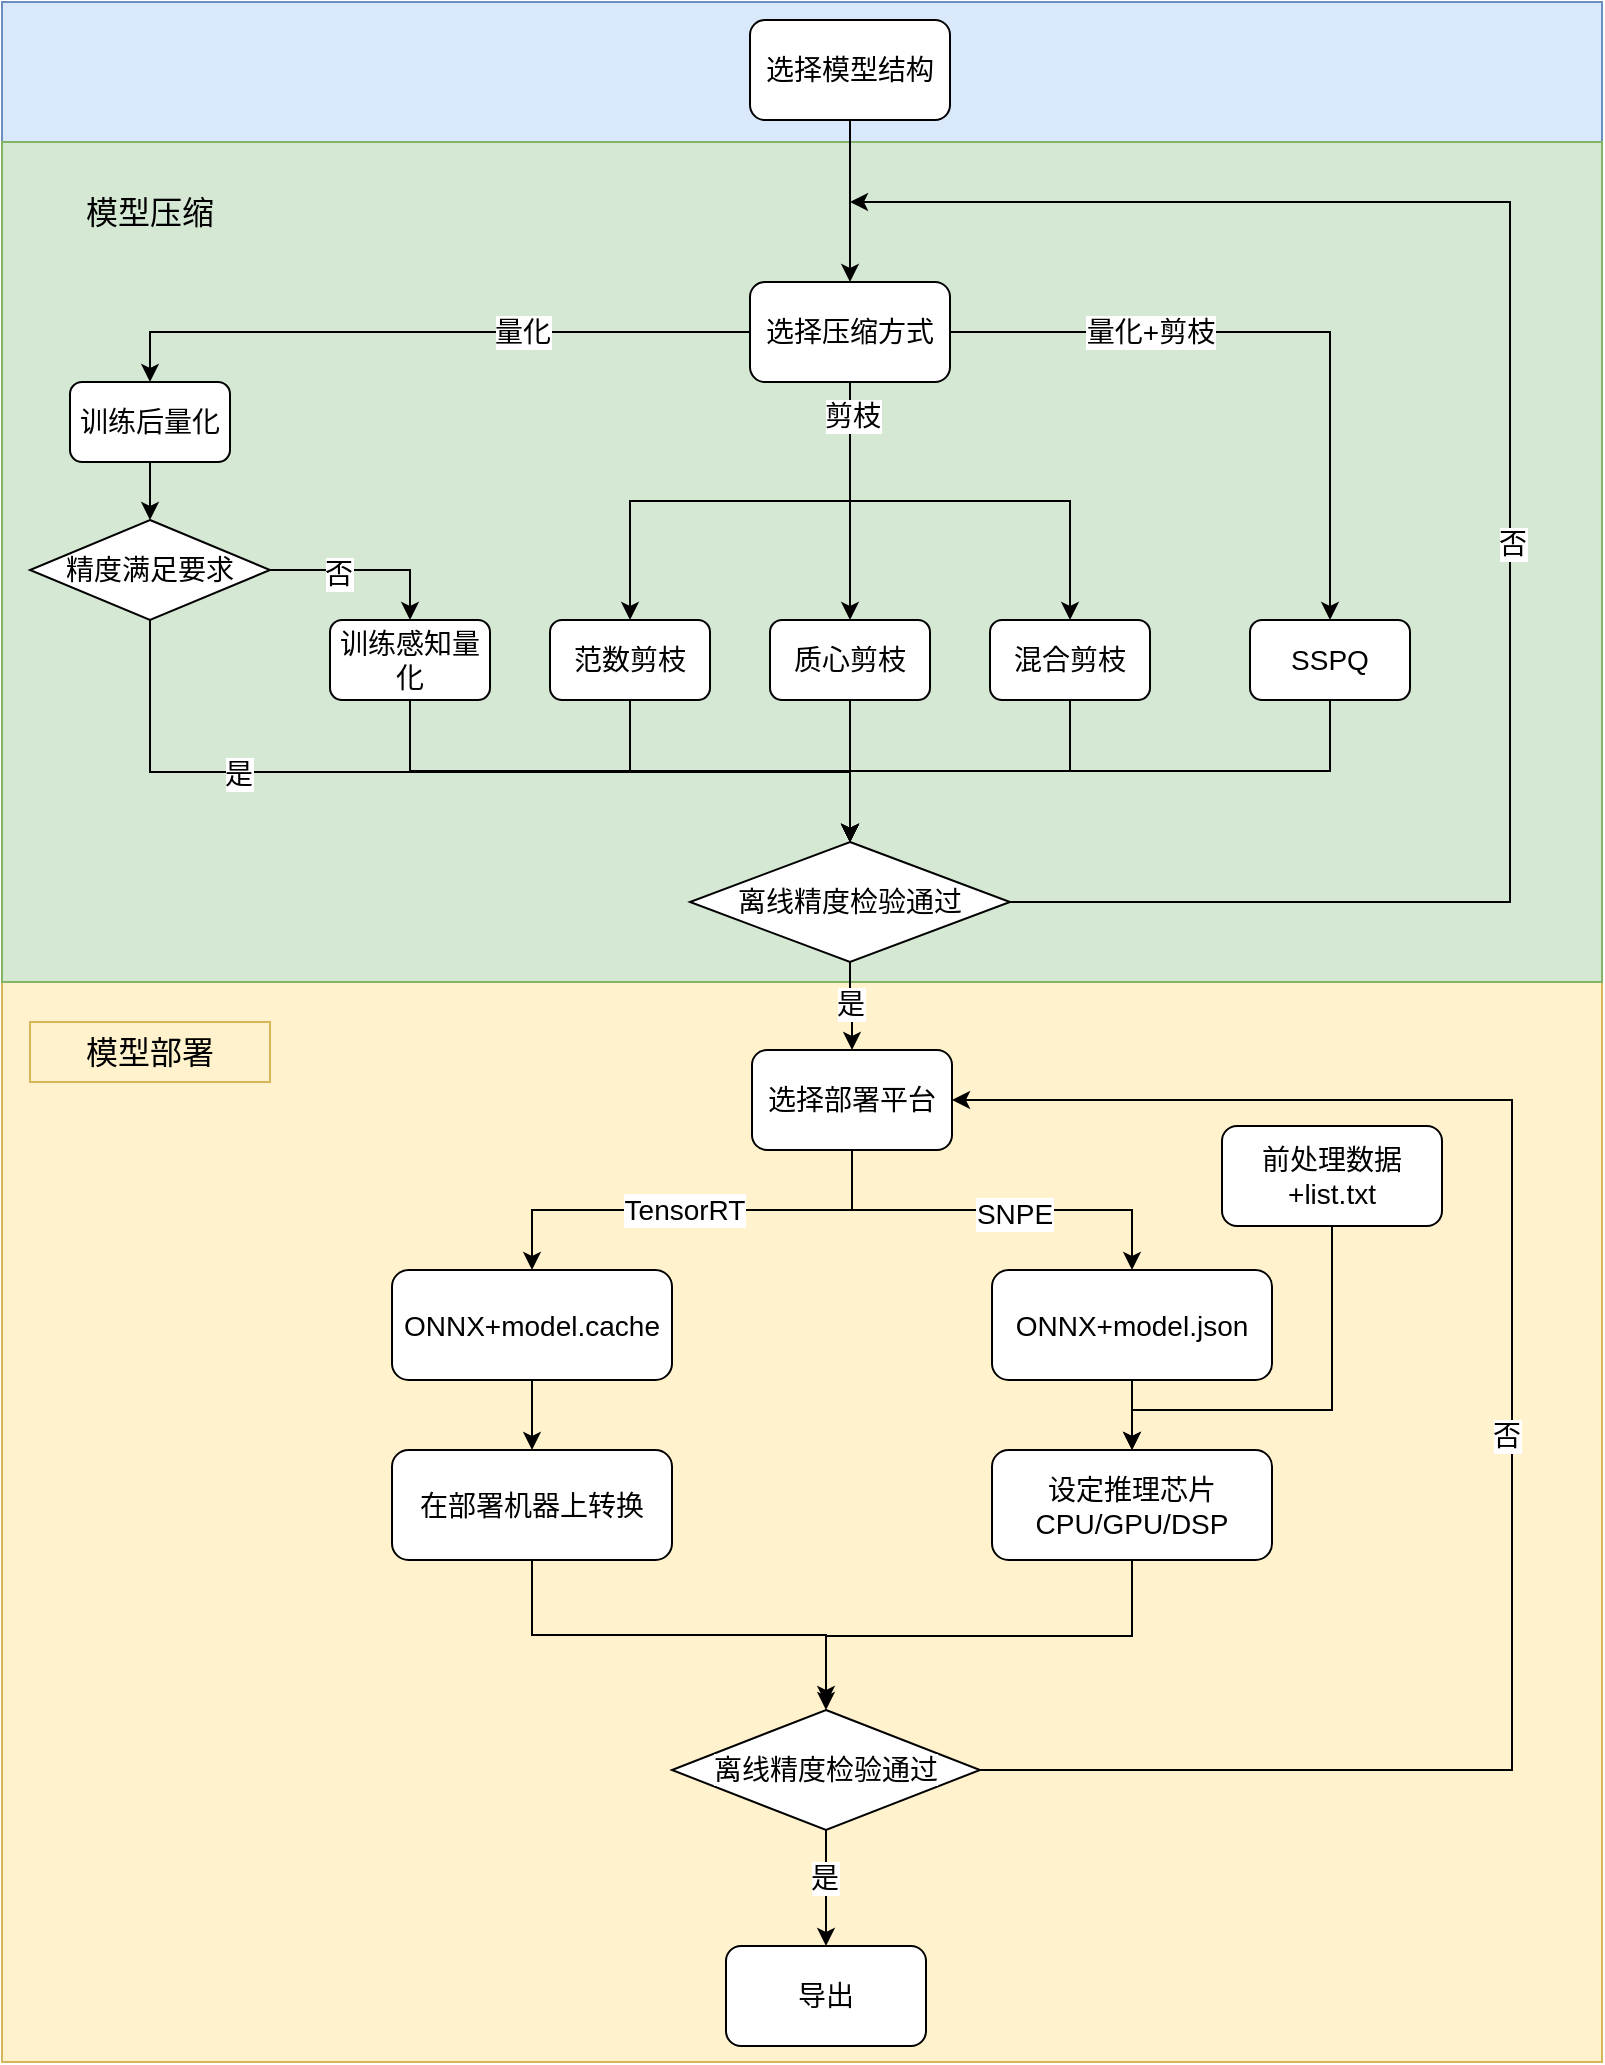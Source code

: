 <mxfile version="22.1.5" type="github">
  <diagram id="C5RBs43oDa-KdzZeNtuy" name="Page-1">
    <mxGraphModel dx="3176" dy="1728" grid="1" gridSize="10" guides="1" tooltips="1" connect="1" arrows="1" fold="1" page="1" pageScale="1" pageWidth="827" pageHeight="1169" math="0" shadow="0">
      <root>
        <mxCell id="WIyWlLk6GJQsqaUBKTNV-0" />
        <mxCell id="WIyWlLk6GJQsqaUBKTNV-1" parent="WIyWlLk6GJQsqaUBKTNV-0" />
        <mxCell id="GpY7oIjIW6ynRtPaVV7O-5" value="" style="rounded=0;whiteSpace=wrap;html=1;fillColor=#dae8fc;strokeColor=#6c8ebf;" vertex="1" parent="WIyWlLk6GJQsqaUBKTNV-1">
          <mxGeometry x="10" y="10" width="800" height="70" as="geometry" />
        </mxCell>
        <mxCell id="GpY7oIjIW6ynRtPaVV7O-3" value="" style="rounded=0;whiteSpace=wrap;html=1;fillColor=#fff2cc;strokeColor=#d6b656;" vertex="1" parent="WIyWlLk6GJQsqaUBKTNV-1">
          <mxGeometry x="10" y="500" width="800" height="540" as="geometry" />
        </mxCell>
        <mxCell id="GpY7oIjIW6ynRtPaVV7O-4" value="&lt;font style=&quot;font-size: 16px;&quot;&gt;模型部署&lt;/font&gt;" style="text;html=1;strokeColor=#d6b656;fillColor=#fff2cc;align=center;verticalAlign=middle;whiteSpace=wrap;rounded=0;" vertex="1" parent="WIyWlLk6GJQsqaUBKTNV-1">
          <mxGeometry x="24" y="520" width="120" height="30" as="geometry" />
        </mxCell>
        <mxCell id="GpY7oIjIW6ynRtPaVV7O-1" value="" style="rounded=0;whiteSpace=wrap;html=1;fillColor=#d5e8d4;strokeColor=#82b366;" vertex="1" parent="WIyWlLk6GJQsqaUBKTNV-1">
          <mxGeometry x="10" y="80" width="800" height="420" as="geometry" />
        </mxCell>
        <mxCell id="suH5oq-tq_7NZO9bl-A2-20" value="量化" style="edgeStyle=orthogonalEdgeStyle;rounded=0;orthogonalLoop=1;jettySize=auto;html=1;entryX=0.5;entryY=0;entryDx=0;entryDy=0;fontSize=14;" parent="WIyWlLk6GJQsqaUBKTNV-1" source="suH5oq-tq_7NZO9bl-A2-4" target="suH5oq-tq_7NZO9bl-A2-5" edge="1">
          <mxGeometry x="-0.294" relative="1" as="geometry">
            <mxPoint as="offset" />
          </mxGeometry>
        </mxCell>
        <mxCell id="suH5oq-tq_7NZO9bl-A2-29" style="edgeStyle=orthogonalEdgeStyle;rounded=0;orthogonalLoop=1;jettySize=auto;html=1;exitX=0.5;exitY=1;exitDx=0;exitDy=0;entryX=0.5;entryY=0;entryDx=0;entryDy=0;fontSize=14;" parent="WIyWlLk6GJQsqaUBKTNV-1" source="suH5oq-tq_7NZO9bl-A2-4" target="suH5oq-tq_7NZO9bl-A2-26" edge="1">
          <mxGeometry relative="1" as="geometry" />
        </mxCell>
        <mxCell id="suH5oq-tq_7NZO9bl-A2-30" style="edgeStyle=orthogonalEdgeStyle;rounded=0;orthogonalLoop=1;jettySize=auto;html=1;exitX=0.5;exitY=1;exitDx=0;exitDy=0;entryX=0.5;entryY=0;entryDx=0;entryDy=0;fontSize=14;" parent="WIyWlLk6GJQsqaUBKTNV-1" source="suH5oq-tq_7NZO9bl-A2-4" target="suH5oq-tq_7NZO9bl-A2-28" edge="1">
          <mxGeometry relative="1" as="geometry" />
        </mxCell>
        <mxCell id="suH5oq-tq_7NZO9bl-A2-31" style="edgeStyle=orthogonalEdgeStyle;rounded=0;orthogonalLoop=1;jettySize=auto;html=1;exitX=0.5;exitY=1;exitDx=0;exitDy=0;entryX=0.5;entryY=0;entryDx=0;entryDy=0;fontSize=14;" parent="WIyWlLk6GJQsqaUBKTNV-1" source="suH5oq-tq_7NZO9bl-A2-4" target="suH5oq-tq_7NZO9bl-A2-27" edge="1">
          <mxGeometry relative="1" as="geometry" />
        </mxCell>
        <mxCell id="suH5oq-tq_7NZO9bl-A2-32" value="剪枝" style="edgeLabel;html=1;align=center;verticalAlign=middle;resizable=0;points=[];fontSize=14;" parent="suH5oq-tq_7NZO9bl-A2-31" vertex="1" connectable="0">
          <mxGeometry x="-0.858" y="1" relative="1" as="geometry">
            <mxPoint as="offset" />
          </mxGeometry>
        </mxCell>
        <mxCell id="suH5oq-tq_7NZO9bl-A2-34" style="edgeStyle=orthogonalEdgeStyle;rounded=0;orthogonalLoop=1;jettySize=auto;html=1;exitX=1;exitY=0.5;exitDx=0;exitDy=0;entryX=0.5;entryY=0;entryDx=0;entryDy=0;fontSize=14;" parent="WIyWlLk6GJQsqaUBKTNV-1" source="suH5oq-tq_7NZO9bl-A2-4" target="suH5oq-tq_7NZO9bl-A2-33" edge="1">
          <mxGeometry relative="1" as="geometry" />
        </mxCell>
        <mxCell id="suH5oq-tq_7NZO9bl-A2-35" value="量化+剪枝" style="edgeLabel;html=1;align=center;verticalAlign=middle;resizable=0;points=[];fontSize=14;" parent="suH5oq-tq_7NZO9bl-A2-34" vertex="1" connectable="0">
          <mxGeometry x="-0.128" y="-3" relative="1" as="geometry">
            <mxPoint x="-46" y="-3" as="offset" />
          </mxGeometry>
        </mxCell>
        <mxCell id="suH5oq-tq_7NZO9bl-A2-4" value="选择压缩方式" style="rounded=1;whiteSpace=wrap;html=1;fontSize=14;" parent="WIyWlLk6GJQsqaUBKTNV-1" vertex="1">
          <mxGeometry x="384" y="150" width="100" height="50" as="geometry" />
        </mxCell>
        <mxCell id="suH5oq-tq_7NZO9bl-A2-99" style="edgeStyle=orthogonalEdgeStyle;rounded=0;orthogonalLoop=1;jettySize=auto;html=1;exitX=0.5;exitY=1;exitDx=0;exitDy=0;entryX=0.5;entryY=0;entryDx=0;entryDy=0;" parent="WIyWlLk6GJQsqaUBKTNV-1" source="suH5oq-tq_7NZO9bl-A2-5" target="suH5oq-tq_7NZO9bl-A2-97" edge="1">
          <mxGeometry relative="1" as="geometry" />
        </mxCell>
        <mxCell id="suH5oq-tq_7NZO9bl-A2-5" value="训练后量化" style="rounded=1;whiteSpace=wrap;html=1;fontSize=14;" parent="WIyWlLk6GJQsqaUBKTNV-1" vertex="1">
          <mxGeometry x="44" y="200" width="80" height="40" as="geometry" />
        </mxCell>
        <mxCell id="suH5oq-tq_7NZO9bl-A2-73" style="edgeStyle=orthogonalEdgeStyle;rounded=0;orthogonalLoop=1;jettySize=auto;html=1;exitX=0.5;exitY=1;exitDx=0;exitDy=0;entryX=0.5;entryY=0;entryDx=0;entryDy=0;fontSize=14;" parent="WIyWlLk6GJQsqaUBKTNV-1" source="suH5oq-tq_7NZO9bl-A2-19" target="suH5oq-tq_7NZO9bl-A2-72" edge="1">
          <mxGeometry relative="1" as="geometry" />
        </mxCell>
        <mxCell id="suH5oq-tq_7NZO9bl-A2-19" value="训练感知量化" style="rounded=1;whiteSpace=wrap;html=1;fontSize=14;" parent="WIyWlLk6GJQsqaUBKTNV-1" vertex="1">
          <mxGeometry x="174" y="319" width="80" height="40" as="geometry" />
        </mxCell>
        <mxCell id="suH5oq-tq_7NZO9bl-A2-23" style="edgeStyle=orthogonalEdgeStyle;rounded=0;orthogonalLoop=1;jettySize=auto;html=1;entryX=0.5;entryY=0;entryDx=0;entryDy=0;fontSize=14;" parent="WIyWlLk6GJQsqaUBKTNV-1" source="suH5oq-tq_7NZO9bl-A2-22" target="suH5oq-tq_7NZO9bl-A2-4" edge="1">
          <mxGeometry relative="1" as="geometry" />
        </mxCell>
        <mxCell id="suH5oq-tq_7NZO9bl-A2-22" value="选择模型结构" style="rounded=1;whiteSpace=wrap;html=1;fontSize=14;" parent="WIyWlLk6GJQsqaUBKTNV-1" vertex="1">
          <mxGeometry x="384" y="19" width="100" height="50" as="geometry" />
        </mxCell>
        <mxCell id="suH5oq-tq_7NZO9bl-A2-44" style="edgeStyle=orthogonalEdgeStyle;rounded=0;orthogonalLoop=1;jettySize=auto;html=1;exitX=0.5;exitY=1;exitDx=0;exitDy=0;entryX=0.5;entryY=0;entryDx=0;entryDy=0;fontSize=14;" parent="WIyWlLk6GJQsqaUBKTNV-1" source="suH5oq-tq_7NZO9bl-A2-26" target="suH5oq-tq_7NZO9bl-A2-72" edge="1">
          <mxGeometry relative="1" as="geometry" />
        </mxCell>
        <mxCell id="suH5oq-tq_7NZO9bl-A2-26" value="范数剪枝" style="rounded=1;whiteSpace=wrap;html=1;fontSize=14;" parent="WIyWlLk6GJQsqaUBKTNV-1" vertex="1">
          <mxGeometry x="284" y="319" width="80" height="40" as="geometry" />
        </mxCell>
        <mxCell id="suH5oq-tq_7NZO9bl-A2-45" style="edgeStyle=orthogonalEdgeStyle;rounded=0;orthogonalLoop=1;jettySize=auto;html=1;exitX=0.5;exitY=1;exitDx=0;exitDy=0;entryX=0.5;entryY=0;entryDx=0;entryDy=0;fontSize=14;" parent="WIyWlLk6GJQsqaUBKTNV-1" source="suH5oq-tq_7NZO9bl-A2-27" target="suH5oq-tq_7NZO9bl-A2-72" edge="1">
          <mxGeometry relative="1" as="geometry" />
        </mxCell>
        <mxCell id="suH5oq-tq_7NZO9bl-A2-27" value="混合剪枝" style="rounded=1;whiteSpace=wrap;html=1;fontSize=14;" parent="WIyWlLk6GJQsqaUBKTNV-1" vertex="1">
          <mxGeometry x="504" y="319" width="80" height="40" as="geometry" />
        </mxCell>
        <mxCell id="suH5oq-tq_7NZO9bl-A2-64" style="edgeStyle=orthogonalEdgeStyle;rounded=0;orthogonalLoop=1;jettySize=auto;html=1;exitX=0.5;exitY=1;exitDx=0;exitDy=0;entryX=0.5;entryY=0;entryDx=0;entryDy=0;fontSize=14;" parent="WIyWlLk6GJQsqaUBKTNV-1" source="suH5oq-tq_7NZO9bl-A2-28" target="suH5oq-tq_7NZO9bl-A2-72" edge="1">
          <mxGeometry relative="1" as="geometry" />
        </mxCell>
        <mxCell id="suH5oq-tq_7NZO9bl-A2-28" value="质心剪枝" style="rounded=1;whiteSpace=wrap;html=1;fontSize=14;" parent="WIyWlLk6GJQsqaUBKTNV-1" vertex="1">
          <mxGeometry x="394" y="319" width="80" height="40" as="geometry" />
        </mxCell>
        <mxCell id="suH5oq-tq_7NZO9bl-A2-65" style="edgeStyle=orthogonalEdgeStyle;rounded=0;orthogonalLoop=1;jettySize=auto;html=1;exitX=0.5;exitY=1;exitDx=0;exitDy=0;entryX=0.5;entryY=0;entryDx=0;entryDy=0;fontSize=14;" parent="WIyWlLk6GJQsqaUBKTNV-1" source="suH5oq-tq_7NZO9bl-A2-33" target="suH5oq-tq_7NZO9bl-A2-72" edge="1">
          <mxGeometry relative="1" as="geometry" />
        </mxCell>
        <mxCell id="suH5oq-tq_7NZO9bl-A2-33" value="SSPQ" style="rounded=1;whiteSpace=wrap;html=1;fontSize=14;" parent="WIyWlLk6GJQsqaUBKTNV-1" vertex="1">
          <mxGeometry x="634" y="319" width="80" height="40" as="geometry" />
        </mxCell>
        <mxCell id="suH5oq-tq_7NZO9bl-A2-50" style="edgeStyle=orthogonalEdgeStyle;rounded=0;orthogonalLoop=1;jettySize=auto;html=1;exitX=0.5;exitY=1;exitDx=0;exitDy=0;entryX=0.5;entryY=0;entryDx=0;entryDy=0;fontSize=14;" parent="WIyWlLk6GJQsqaUBKTNV-1" source="suH5oq-tq_7NZO9bl-A2-36" target="suH5oq-tq_7NZO9bl-A2-48" edge="1">
          <mxGeometry relative="1" as="geometry" />
        </mxCell>
        <mxCell id="suH5oq-tq_7NZO9bl-A2-52" value="TensorRT" style="edgeLabel;html=1;align=center;verticalAlign=middle;resizable=0;points=[];fontSize=14;" parent="suH5oq-tq_7NZO9bl-A2-50" vertex="1" connectable="0">
          <mxGeometry x="0.035" relative="1" as="geometry">
            <mxPoint as="offset" />
          </mxGeometry>
        </mxCell>
        <mxCell id="suH5oq-tq_7NZO9bl-A2-51" style="edgeStyle=orthogonalEdgeStyle;rounded=0;orthogonalLoop=1;jettySize=auto;html=1;exitX=0.5;exitY=1;exitDx=0;exitDy=0;entryX=0.5;entryY=0;entryDx=0;entryDy=0;fontSize=14;" parent="WIyWlLk6GJQsqaUBKTNV-1" source="suH5oq-tq_7NZO9bl-A2-36" target="suH5oq-tq_7NZO9bl-A2-49" edge="1">
          <mxGeometry relative="1" as="geometry" />
        </mxCell>
        <mxCell id="suH5oq-tq_7NZO9bl-A2-53" value="SNPE" style="edgeLabel;html=1;align=center;verticalAlign=middle;resizable=0;points=[];fontSize=14;" parent="suH5oq-tq_7NZO9bl-A2-51" vertex="1" connectable="0">
          <mxGeometry x="0.108" y="-2" relative="1" as="geometry">
            <mxPoint as="offset" />
          </mxGeometry>
        </mxCell>
        <mxCell id="suH5oq-tq_7NZO9bl-A2-36" value="选择部署平台" style="rounded=1;whiteSpace=wrap;html=1;fontSize=14;" parent="WIyWlLk6GJQsqaUBKTNV-1" vertex="1">
          <mxGeometry x="385" y="534" width="100" height="50" as="geometry" />
        </mxCell>
        <mxCell id="suH5oq-tq_7NZO9bl-A2-58" style="edgeStyle=orthogonalEdgeStyle;rounded=0;orthogonalLoop=1;jettySize=auto;html=1;exitX=0.5;exitY=1;exitDx=0;exitDy=0;fontSize=14;" parent="WIyWlLk6GJQsqaUBKTNV-1" source="suH5oq-tq_7NZO9bl-A2-48" target="suH5oq-tq_7NZO9bl-A2-55" edge="1">
          <mxGeometry relative="1" as="geometry" />
        </mxCell>
        <mxCell id="suH5oq-tq_7NZO9bl-A2-48" value="ONNX+model.cache" style="rounded=1;whiteSpace=wrap;html=1;fontSize=14;" parent="WIyWlLk6GJQsqaUBKTNV-1" vertex="1">
          <mxGeometry x="205" y="644" width="140" height="55" as="geometry" />
        </mxCell>
        <mxCell id="suH5oq-tq_7NZO9bl-A2-57" style="edgeStyle=orthogonalEdgeStyle;rounded=0;orthogonalLoop=1;jettySize=auto;html=1;exitX=0.5;exitY=1;exitDx=0;exitDy=0;entryX=0.5;entryY=0;entryDx=0;entryDy=0;fontSize=14;" parent="WIyWlLk6GJQsqaUBKTNV-1" source="suH5oq-tq_7NZO9bl-A2-49" target="suH5oq-tq_7NZO9bl-A2-56" edge="1">
          <mxGeometry relative="1" as="geometry" />
        </mxCell>
        <mxCell id="suH5oq-tq_7NZO9bl-A2-49" value="ONNX+model.json" style="rounded=1;whiteSpace=wrap;html=1;fontSize=14;" parent="WIyWlLk6GJQsqaUBKTNV-1" vertex="1">
          <mxGeometry x="505" y="644" width="140" height="55" as="geometry" />
        </mxCell>
        <mxCell id="suH5oq-tq_7NZO9bl-A2-59" style="edgeStyle=orthogonalEdgeStyle;rounded=0;orthogonalLoop=1;jettySize=auto;html=1;entryX=0.5;entryY=0;entryDx=0;entryDy=0;fontSize=14;" parent="WIyWlLk6GJQsqaUBKTNV-1" source="suH5oq-tq_7NZO9bl-A2-54" target="suH5oq-tq_7NZO9bl-A2-56" edge="1">
          <mxGeometry relative="1" as="geometry">
            <Array as="points">
              <mxPoint x="675" y="714" />
              <mxPoint x="575" y="714" />
            </Array>
          </mxGeometry>
        </mxCell>
        <mxCell id="suH5oq-tq_7NZO9bl-A2-54" value="前处理数据+list.txt" style="rounded=1;whiteSpace=wrap;html=1;fontSize=14;" parent="WIyWlLk6GJQsqaUBKTNV-1" vertex="1">
          <mxGeometry x="620" y="572" width="110" height="50" as="geometry" />
        </mxCell>
        <mxCell id="suH5oq-tq_7NZO9bl-A2-95" style="edgeStyle=orthogonalEdgeStyle;rounded=0;orthogonalLoop=1;jettySize=auto;html=1;exitX=0.5;exitY=1;exitDx=0;exitDy=0;entryX=0.5;entryY=0;entryDx=0;entryDy=0;" parent="WIyWlLk6GJQsqaUBKTNV-1" source="suH5oq-tq_7NZO9bl-A2-55" target="suH5oq-tq_7NZO9bl-A2-75" edge="1">
          <mxGeometry relative="1" as="geometry" />
        </mxCell>
        <mxCell id="suH5oq-tq_7NZO9bl-A2-55" value="在部署机器上转换" style="rounded=1;whiteSpace=wrap;html=1;fontSize=14;" parent="WIyWlLk6GJQsqaUBKTNV-1" vertex="1">
          <mxGeometry x="205" y="734" width="140" height="55" as="geometry" />
        </mxCell>
        <mxCell id="suH5oq-tq_7NZO9bl-A2-77" style="edgeStyle=orthogonalEdgeStyle;rounded=0;orthogonalLoop=1;jettySize=auto;html=1;exitX=0.5;exitY=1;exitDx=0;exitDy=0;entryX=0.5;entryY=0;entryDx=0;entryDy=0;fontSize=14;" parent="WIyWlLk6GJQsqaUBKTNV-1" edge="1">
          <mxGeometry relative="1" as="geometry">
            <mxPoint x="575" y="786" as="sourcePoint" />
            <mxPoint x="422" y="861" as="targetPoint" />
            <Array as="points">
              <mxPoint x="575" y="827" />
              <mxPoint x="422" y="827" />
            </Array>
          </mxGeometry>
        </mxCell>
        <mxCell id="suH5oq-tq_7NZO9bl-A2-56" value="设定推理芯片&lt;br style=&quot;font-size: 14px;&quot;&gt;CPU/GPU/DSP" style="rounded=1;whiteSpace=wrap;html=1;fontSize=14;" parent="WIyWlLk6GJQsqaUBKTNV-1" vertex="1">
          <mxGeometry x="505" y="734" width="140" height="55" as="geometry" />
        </mxCell>
        <mxCell id="suH5oq-tq_7NZO9bl-A2-74" style="edgeStyle=orthogonalEdgeStyle;rounded=0;orthogonalLoop=1;jettySize=auto;html=1;exitX=0.5;exitY=1;exitDx=0;exitDy=0;entryX=0.5;entryY=0;entryDx=0;entryDy=0;fontSize=14;" parent="WIyWlLk6GJQsqaUBKTNV-1" source="suH5oq-tq_7NZO9bl-A2-72" target="suH5oq-tq_7NZO9bl-A2-36" edge="1">
          <mxGeometry relative="1" as="geometry" />
        </mxCell>
        <mxCell id="suH5oq-tq_7NZO9bl-A2-83" value="是" style="edgeLabel;html=1;align=center;verticalAlign=middle;resizable=0;points=[];fontSize=14;" parent="suH5oq-tq_7NZO9bl-A2-74" vertex="1" connectable="0">
          <mxGeometry x="-0.422" y="3" relative="1" as="geometry">
            <mxPoint x="-3" y="8" as="offset" />
          </mxGeometry>
        </mxCell>
        <mxCell id="suH5oq-tq_7NZO9bl-A2-84" style="edgeStyle=orthogonalEdgeStyle;rounded=0;orthogonalLoop=1;jettySize=auto;html=1;exitX=1;exitY=0.5;exitDx=0;exitDy=0;fontSize=14;" parent="WIyWlLk6GJQsqaUBKTNV-1" source="suH5oq-tq_7NZO9bl-A2-72" edge="1">
          <mxGeometry relative="1" as="geometry">
            <mxPoint x="434" y="110" as="targetPoint" />
            <Array as="points">
              <mxPoint x="764" y="460" />
              <mxPoint x="764" y="110" />
            </Array>
          </mxGeometry>
        </mxCell>
        <mxCell id="suH5oq-tq_7NZO9bl-A2-85" value="否" style="edgeLabel;html=1;align=center;verticalAlign=middle;resizable=0;points=[];fontSize=14;" parent="suH5oq-tq_7NZO9bl-A2-84" vertex="1" connectable="0">
          <mxGeometry x="-0.077" y="-1" relative="1" as="geometry">
            <mxPoint as="offset" />
          </mxGeometry>
        </mxCell>
        <mxCell id="suH5oq-tq_7NZO9bl-A2-72" value="&lt;font style=&quot;font-size: 14px;&quot;&gt;&lt;span style=&quot;color: rgb(0, 0, 0); font-family: Helvetica; font-style: normal; font-variant-ligatures: normal; font-variant-caps: normal; font-weight: 400; letter-spacing: normal; orphans: 2; text-align: center; text-indent: 0px; text-transform: none; widows: 2; word-spacing: 0px; -webkit-text-stroke-width: 0px; background-color: rgb(255, 255, 255); text-decoration-thickness: initial; text-decoration-style: initial; text-decoration-color: initial; float: none; font-size: 14px; display: inline !important;&quot;&gt;离线精度检验通过&lt;/span&gt;&lt;br style=&quot;font-size: 14px;&quot;&gt;&lt;/font&gt;" style="rhombus;whiteSpace=wrap;html=1;fontSize=14;" parent="WIyWlLk6GJQsqaUBKTNV-1" vertex="1">
          <mxGeometry x="354" y="430" width="160" height="60" as="geometry" />
        </mxCell>
        <mxCell id="suH5oq-tq_7NZO9bl-A2-80" style="edgeStyle=orthogonalEdgeStyle;rounded=0;orthogonalLoop=1;jettySize=auto;html=1;exitX=0.5;exitY=1;exitDx=0;exitDy=0;entryX=0.5;entryY=0;entryDx=0;entryDy=0;fontSize=14;" parent="WIyWlLk6GJQsqaUBKTNV-1" source="suH5oq-tq_7NZO9bl-A2-75" target="suH5oq-tq_7NZO9bl-A2-78" edge="1">
          <mxGeometry relative="1" as="geometry" />
        </mxCell>
        <mxCell id="suH5oq-tq_7NZO9bl-A2-81" value="是" style="edgeLabel;html=1;align=center;verticalAlign=middle;resizable=0;points=[];fontSize=14;" parent="suH5oq-tq_7NZO9bl-A2-80" vertex="1" connectable="0">
          <mxGeometry x="-0.167" y="-1" relative="1" as="geometry">
            <mxPoint as="offset" />
          </mxGeometry>
        </mxCell>
        <mxCell id="suH5oq-tq_7NZO9bl-A2-90" style="edgeStyle=orthogonalEdgeStyle;rounded=0;orthogonalLoop=1;jettySize=auto;html=1;exitX=1;exitY=0.5;exitDx=0;exitDy=0;entryX=1;entryY=0.5;entryDx=0;entryDy=0;fontSize=14;" parent="WIyWlLk6GJQsqaUBKTNV-1" source="suH5oq-tq_7NZO9bl-A2-75" target="suH5oq-tq_7NZO9bl-A2-36" edge="1">
          <mxGeometry relative="1" as="geometry">
            <Array as="points">
              <mxPoint x="765" y="894" />
              <mxPoint x="765" y="559" />
            </Array>
          </mxGeometry>
        </mxCell>
        <mxCell id="suH5oq-tq_7NZO9bl-A2-91" value="&lt;font style=&quot;font-size: 14px;&quot;&gt;否&lt;/font&gt;" style="edgeLabel;html=1;align=center;verticalAlign=middle;resizable=0;points=[];fontSize=14;" parent="suH5oq-tq_7NZO9bl-A2-90" vertex="1" connectable="0">
          <mxGeometry x="-0.017" y="3" relative="1" as="geometry">
            <mxPoint as="offset" />
          </mxGeometry>
        </mxCell>
        <mxCell id="suH5oq-tq_7NZO9bl-A2-75" value="&lt;font style=&quot;font-size: 14px;&quot;&gt;&lt;span style=&quot;color: rgb(0, 0, 0); font-family: Helvetica; font-style: normal; font-variant-ligatures: normal; font-variant-caps: normal; font-weight: 400; letter-spacing: normal; orphans: 2; text-align: center; text-indent: 0px; text-transform: none; widows: 2; word-spacing: 0px; -webkit-text-stroke-width: 0px; background-color: rgb(255, 255, 255); text-decoration-thickness: initial; text-decoration-style: initial; text-decoration-color: initial; float: none; font-size: 14px; display: inline !important;&quot;&gt;离线精度检验通过&lt;/span&gt;&lt;br style=&quot;font-size: 14px;&quot;&gt;&lt;/font&gt;" style="rhombus;whiteSpace=wrap;html=1;fontSize=14;" parent="WIyWlLk6GJQsqaUBKTNV-1" vertex="1">
          <mxGeometry x="345" y="864" width="154" height="60" as="geometry" />
        </mxCell>
        <mxCell id="suH5oq-tq_7NZO9bl-A2-78" value="导出" style="rounded=1;whiteSpace=wrap;html=1;fontSize=14;" parent="WIyWlLk6GJQsqaUBKTNV-1" vertex="1">
          <mxGeometry x="372" y="982" width="100" height="50" as="geometry" />
        </mxCell>
        <mxCell id="suH5oq-tq_7NZO9bl-A2-100" style="edgeStyle=orthogonalEdgeStyle;rounded=0;orthogonalLoop=1;jettySize=auto;html=1;exitX=1;exitY=0.5;exitDx=0;exitDy=0;entryX=0.5;entryY=0;entryDx=0;entryDy=0;" parent="WIyWlLk6GJQsqaUBKTNV-1" source="suH5oq-tq_7NZO9bl-A2-97" target="suH5oq-tq_7NZO9bl-A2-19" edge="1">
          <mxGeometry relative="1" as="geometry" />
        </mxCell>
        <mxCell id="suH5oq-tq_7NZO9bl-A2-103" value="&lt;font style=&quot;font-size: 14px;&quot;&gt;否&lt;/font&gt;" style="edgeLabel;html=1;align=center;verticalAlign=middle;resizable=0;points=[];" parent="suH5oq-tq_7NZO9bl-A2-100" vertex="1" connectable="0">
          <mxGeometry x="-0.284" y="-2" relative="1" as="geometry">
            <mxPoint as="offset" />
          </mxGeometry>
        </mxCell>
        <mxCell id="suH5oq-tq_7NZO9bl-A2-102" style="edgeStyle=orthogonalEdgeStyle;rounded=0;orthogonalLoop=1;jettySize=auto;html=1;exitX=0.5;exitY=1;exitDx=0;exitDy=0;entryX=0.5;entryY=0;entryDx=0;entryDy=0;entryPerimeter=0;" parent="WIyWlLk6GJQsqaUBKTNV-1" target="suH5oq-tq_7NZO9bl-A2-72" edge="1">
          <mxGeometry relative="1" as="geometry">
            <mxPoint x="84" y="314" as="sourcePoint" />
            <mxPoint x="434" y="425" as="targetPoint" />
            <Array as="points">
              <mxPoint x="84" y="395" />
              <mxPoint x="434" y="395" />
            </Array>
          </mxGeometry>
        </mxCell>
        <mxCell id="suH5oq-tq_7NZO9bl-A2-104" value="&lt;font style=&quot;font-size: 14px;&quot;&gt;是&lt;/font&gt;" style="edgeLabel;html=1;align=center;verticalAlign=middle;resizable=0;points=[];" parent="suH5oq-tq_7NZO9bl-A2-102" vertex="1" connectable="0">
          <mxGeometry x="-0.464" y="-1" relative="1" as="geometry">
            <mxPoint as="offset" />
          </mxGeometry>
        </mxCell>
        <mxCell id="suH5oq-tq_7NZO9bl-A2-97" value="&lt;font style=&quot;font-size: 14px;&quot;&gt;精度满足要求&lt;/font&gt;" style="rhombus;whiteSpace=wrap;html=1;" parent="WIyWlLk6GJQsqaUBKTNV-1" vertex="1">
          <mxGeometry x="24" y="269" width="120" height="50" as="geometry" />
        </mxCell>
        <mxCell id="GpY7oIjIW6ynRtPaVV7O-2" value="&lt;font style=&quot;font-size: 16px;&quot;&gt;模型压缩&lt;/font&gt;" style="text;html=1;strokeColor=none;fillColor=none;align=center;verticalAlign=middle;whiteSpace=wrap;rounded=0;" vertex="1" parent="WIyWlLk6GJQsqaUBKTNV-1">
          <mxGeometry x="24" y="100" width="120" height="30" as="geometry" />
        </mxCell>
      </root>
    </mxGraphModel>
  </diagram>
</mxfile>
